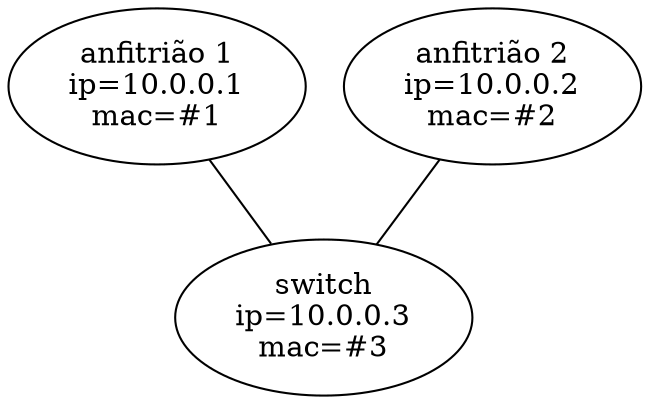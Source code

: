 graph{
	h1[label="anfitrião 1\nip=10.0.0.1\nmac=#1"]
	h2[label="anfitrião 2\nip=10.0.0.2\nmac=#2"]
	s1[label="switch\nip=10.0.0.3\nmac=#3"]

	h2--s1;
	h1--s1;

}